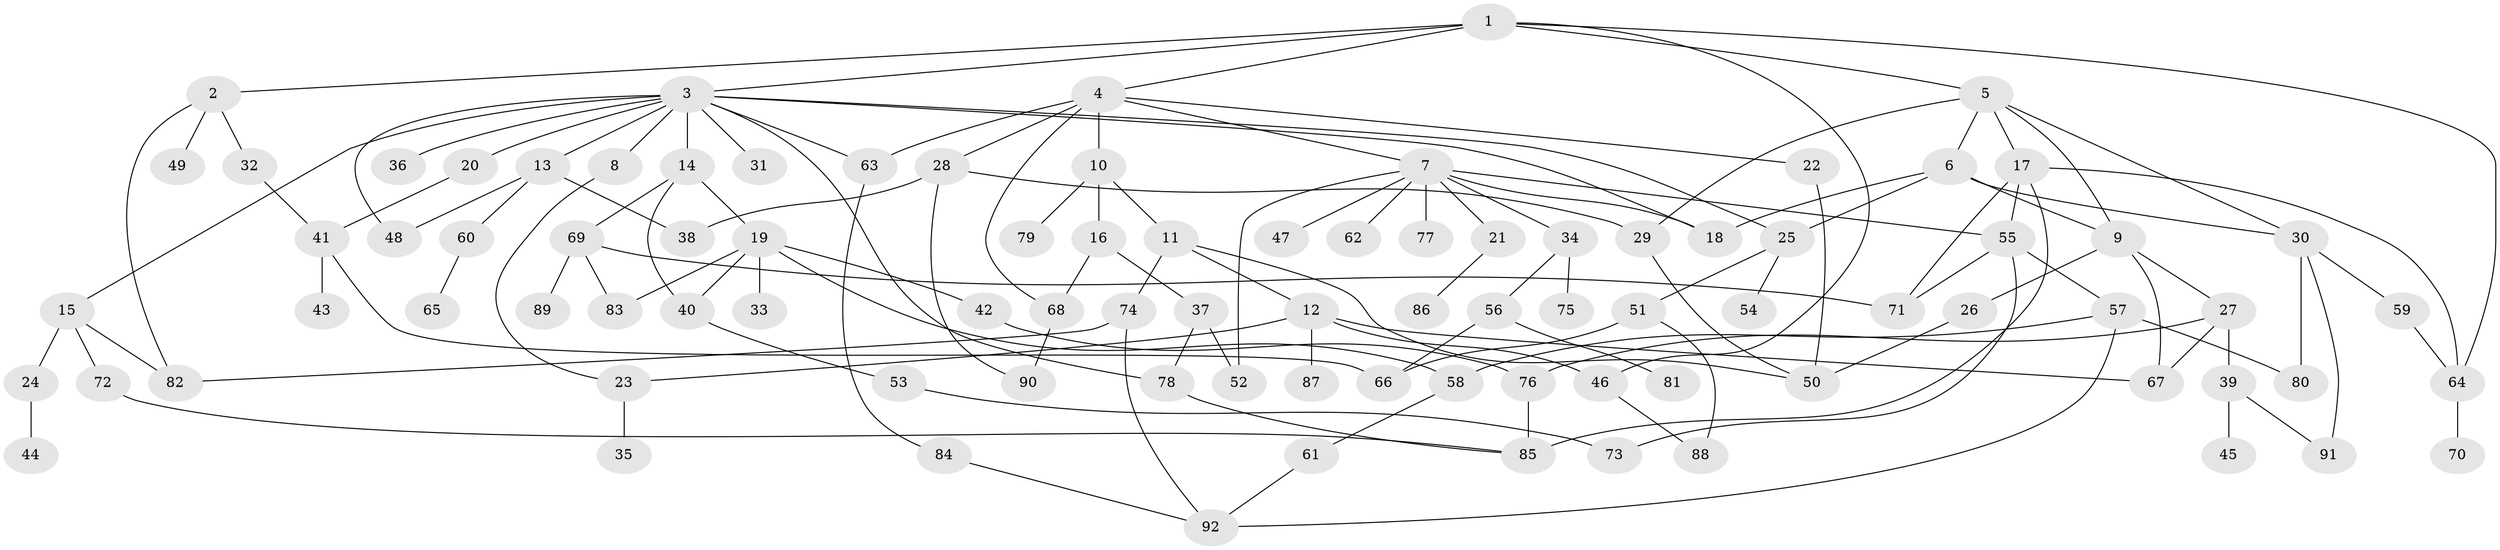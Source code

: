 // Generated by graph-tools (version 1.1) at 2025/01/03/09/25 03:01:02]
// undirected, 92 vertices, 135 edges
graph export_dot {
graph [start="1"]
  node [color=gray90,style=filled];
  1;
  2;
  3;
  4;
  5;
  6;
  7;
  8;
  9;
  10;
  11;
  12;
  13;
  14;
  15;
  16;
  17;
  18;
  19;
  20;
  21;
  22;
  23;
  24;
  25;
  26;
  27;
  28;
  29;
  30;
  31;
  32;
  33;
  34;
  35;
  36;
  37;
  38;
  39;
  40;
  41;
  42;
  43;
  44;
  45;
  46;
  47;
  48;
  49;
  50;
  51;
  52;
  53;
  54;
  55;
  56;
  57;
  58;
  59;
  60;
  61;
  62;
  63;
  64;
  65;
  66;
  67;
  68;
  69;
  70;
  71;
  72;
  73;
  74;
  75;
  76;
  77;
  78;
  79;
  80;
  81;
  82;
  83;
  84;
  85;
  86;
  87;
  88;
  89;
  90;
  91;
  92;
  1 -- 2;
  1 -- 3;
  1 -- 4;
  1 -- 5;
  1 -- 46;
  1 -- 64;
  2 -- 32;
  2 -- 49;
  2 -- 82;
  3 -- 8;
  3 -- 13;
  3 -- 14;
  3 -- 15;
  3 -- 20;
  3 -- 25;
  3 -- 31;
  3 -- 36;
  3 -- 48;
  3 -- 63;
  3 -- 78;
  3 -- 18;
  4 -- 7;
  4 -- 10;
  4 -- 22;
  4 -- 28;
  4 -- 68;
  4 -- 63;
  5 -- 6;
  5 -- 9;
  5 -- 17;
  5 -- 29;
  5 -- 30;
  6 -- 18;
  6 -- 30;
  6 -- 9;
  6 -- 25;
  7 -- 21;
  7 -- 34;
  7 -- 47;
  7 -- 52;
  7 -- 62;
  7 -- 77;
  7 -- 55;
  7 -- 18;
  8 -- 23;
  9 -- 26;
  9 -- 27;
  9 -- 67;
  10 -- 11;
  10 -- 16;
  10 -- 79;
  11 -- 12;
  11 -- 74;
  11 -- 50;
  12 -- 87;
  12 -- 23;
  12 -- 67;
  12 -- 46;
  13 -- 60;
  13 -- 48;
  13 -- 38;
  14 -- 19;
  14 -- 40;
  14 -- 69;
  15 -- 24;
  15 -- 72;
  15 -- 82;
  16 -- 37;
  16 -- 68;
  17 -- 55;
  17 -- 64;
  17 -- 71;
  17 -- 85;
  19 -- 33;
  19 -- 42;
  19 -- 40;
  19 -- 83;
  19 -- 58;
  20 -- 41;
  21 -- 86;
  22 -- 50;
  23 -- 35;
  24 -- 44;
  25 -- 51;
  25 -- 54;
  26 -- 50;
  27 -- 39;
  27 -- 67;
  27 -- 76;
  28 -- 38;
  28 -- 90;
  28 -- 29;
  29 -- 50;
  30 -- 59;
  30 -- 91;
  30 -- 80;
  32 -- 41;
  34 -- 56;
  34 -- 75;
  37 -- 52;
  37 -- 78;
  39 -- 45;
  39 -- 91;
  40 -- 53;
  41 -- 43;
  41 -- 66;
  42 -- 76;
  46 -- 88;
  51 -- 88;
  51 -- 66;
  53 -- 73;
  55 -- 57;
  55 -- 73;
  55 -- 71;
  56 -- 66;
  56 -- 81;
  57 -- 58;
  57 -- 80;
  57 -- 92;
  58 -- 61;
  59 -- 64;
  60 -- 65;
  61 -- 92;
  63 -- 84;
  64 -- 70;
  68 -- 90;
  69 -- 83;
  69 -- 89;
  69 -- 71;
  72 -- 85;
  74 -- 82;
  74 -- 92;
  76 -- 85;
  78 -- 85;
  84 -- 92;
}
